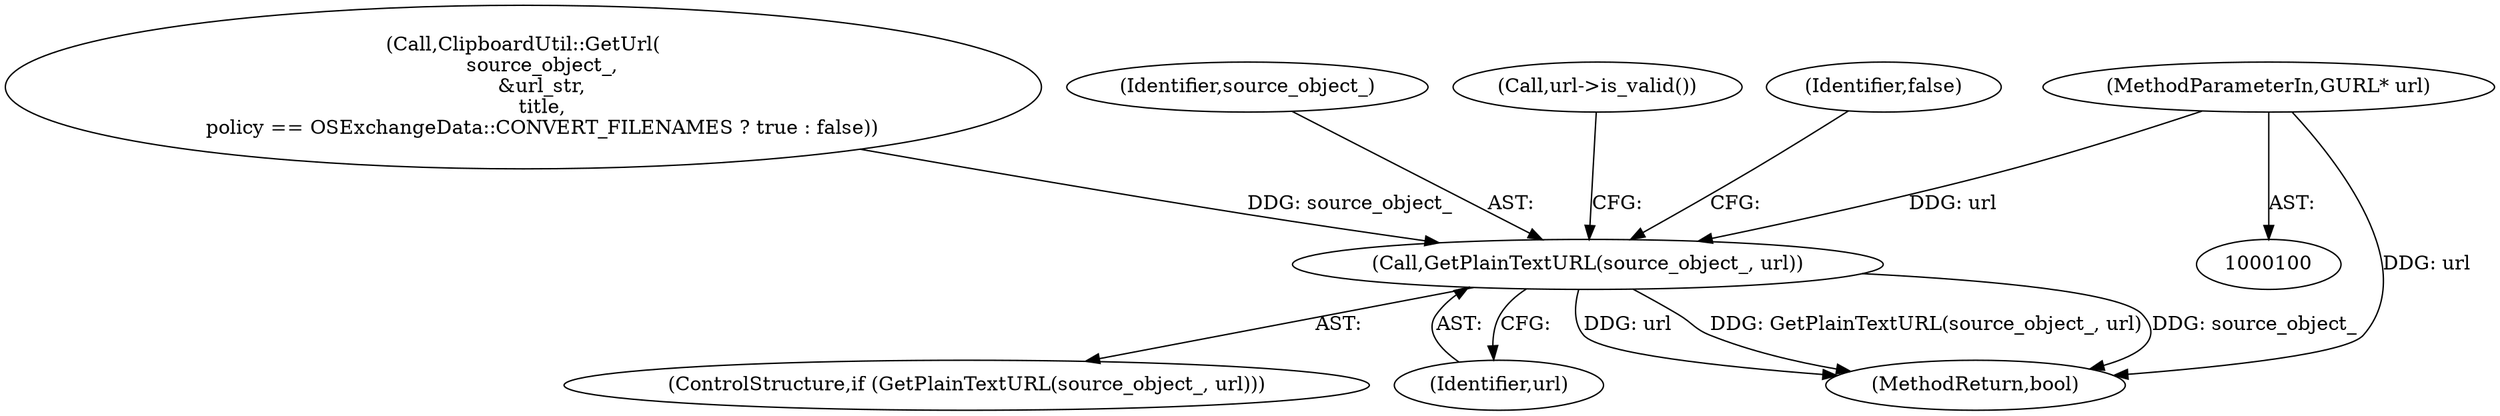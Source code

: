 digraph "0_Chrome_1161a49d663dd395bd639549c2dfe7324f847938_9@pointer" {
"1000102" [label="(MethodParameterIn,GURL* url)"];
"1000135" [label="(Call,GetPlainTextURL(source_object_, url))"];
"1000135" [label="(Call,GetPlainTextURL(source_object_, url))"];
"1000109" [label="(Call,ClipboardUtil::GetUrl(\n      source_object_,\n      &url_str,\n      title,\n      policy == OSExchangeData::CONVERT_FILENAMES ? true : false))"];
"1000137" [label="(Identifier,url)"];
"1000102" [label="(MethodParameterIn,GURL* url)"];
"1000136" [label="(Identifier,source_object_)"];
"1000140" [label="(Call,url->is_valid())"];
"1000157" [label="(Identifier,false)"];
"1000134" [label="(ControlStructure,if (GetPlainTextURL(source_object_, url)))"];
"1000158" [label="(MethodReturn,bool)"];
"1000102" -> "1000100"  [label="AST: "];
"1000102" -> "1000158"  [label="DDG: url"];
"1000102" -> "1000135"  [label="DDG: url"];
"1000135" -> "1000134"  [label="AST: "];
"1000135" -> "1000137"  [label="CFG: "];
"1000136" -> "1000135"  [label="AST: "];
"1000137" -> "1000135"  [label="AST: "];
"1000140" -> "1000135"  [label="CFG: "];
"1000157" -> "1000135"  [label="CFG: "];
"1000135" -> "1000158"  [label="DDG: GetPlainTextURL(source_object_, url)"];
"1000135" -> "1000158"  [label="DDG: source_object_"];
"1000135" -> "1000158"  [label="DDG: url"];
"1000109" -> "1000135"  [label="DDG: source_object_"];
}
